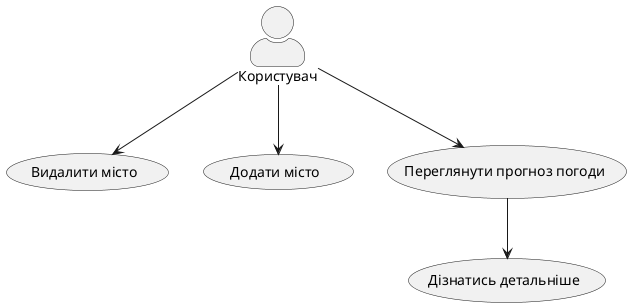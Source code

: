 @startuml
skinparam actorStyle awesome
"Користувач" as user
"Видалити місто" as (remove)
"Додати місто" as (add)
"Дізнатись детальніше" as (more)
"Переглянути прогноз погоди" as (check)
user --> (add)
user --> (remove)
user --> (check)
(check) --> (more)
@enduml